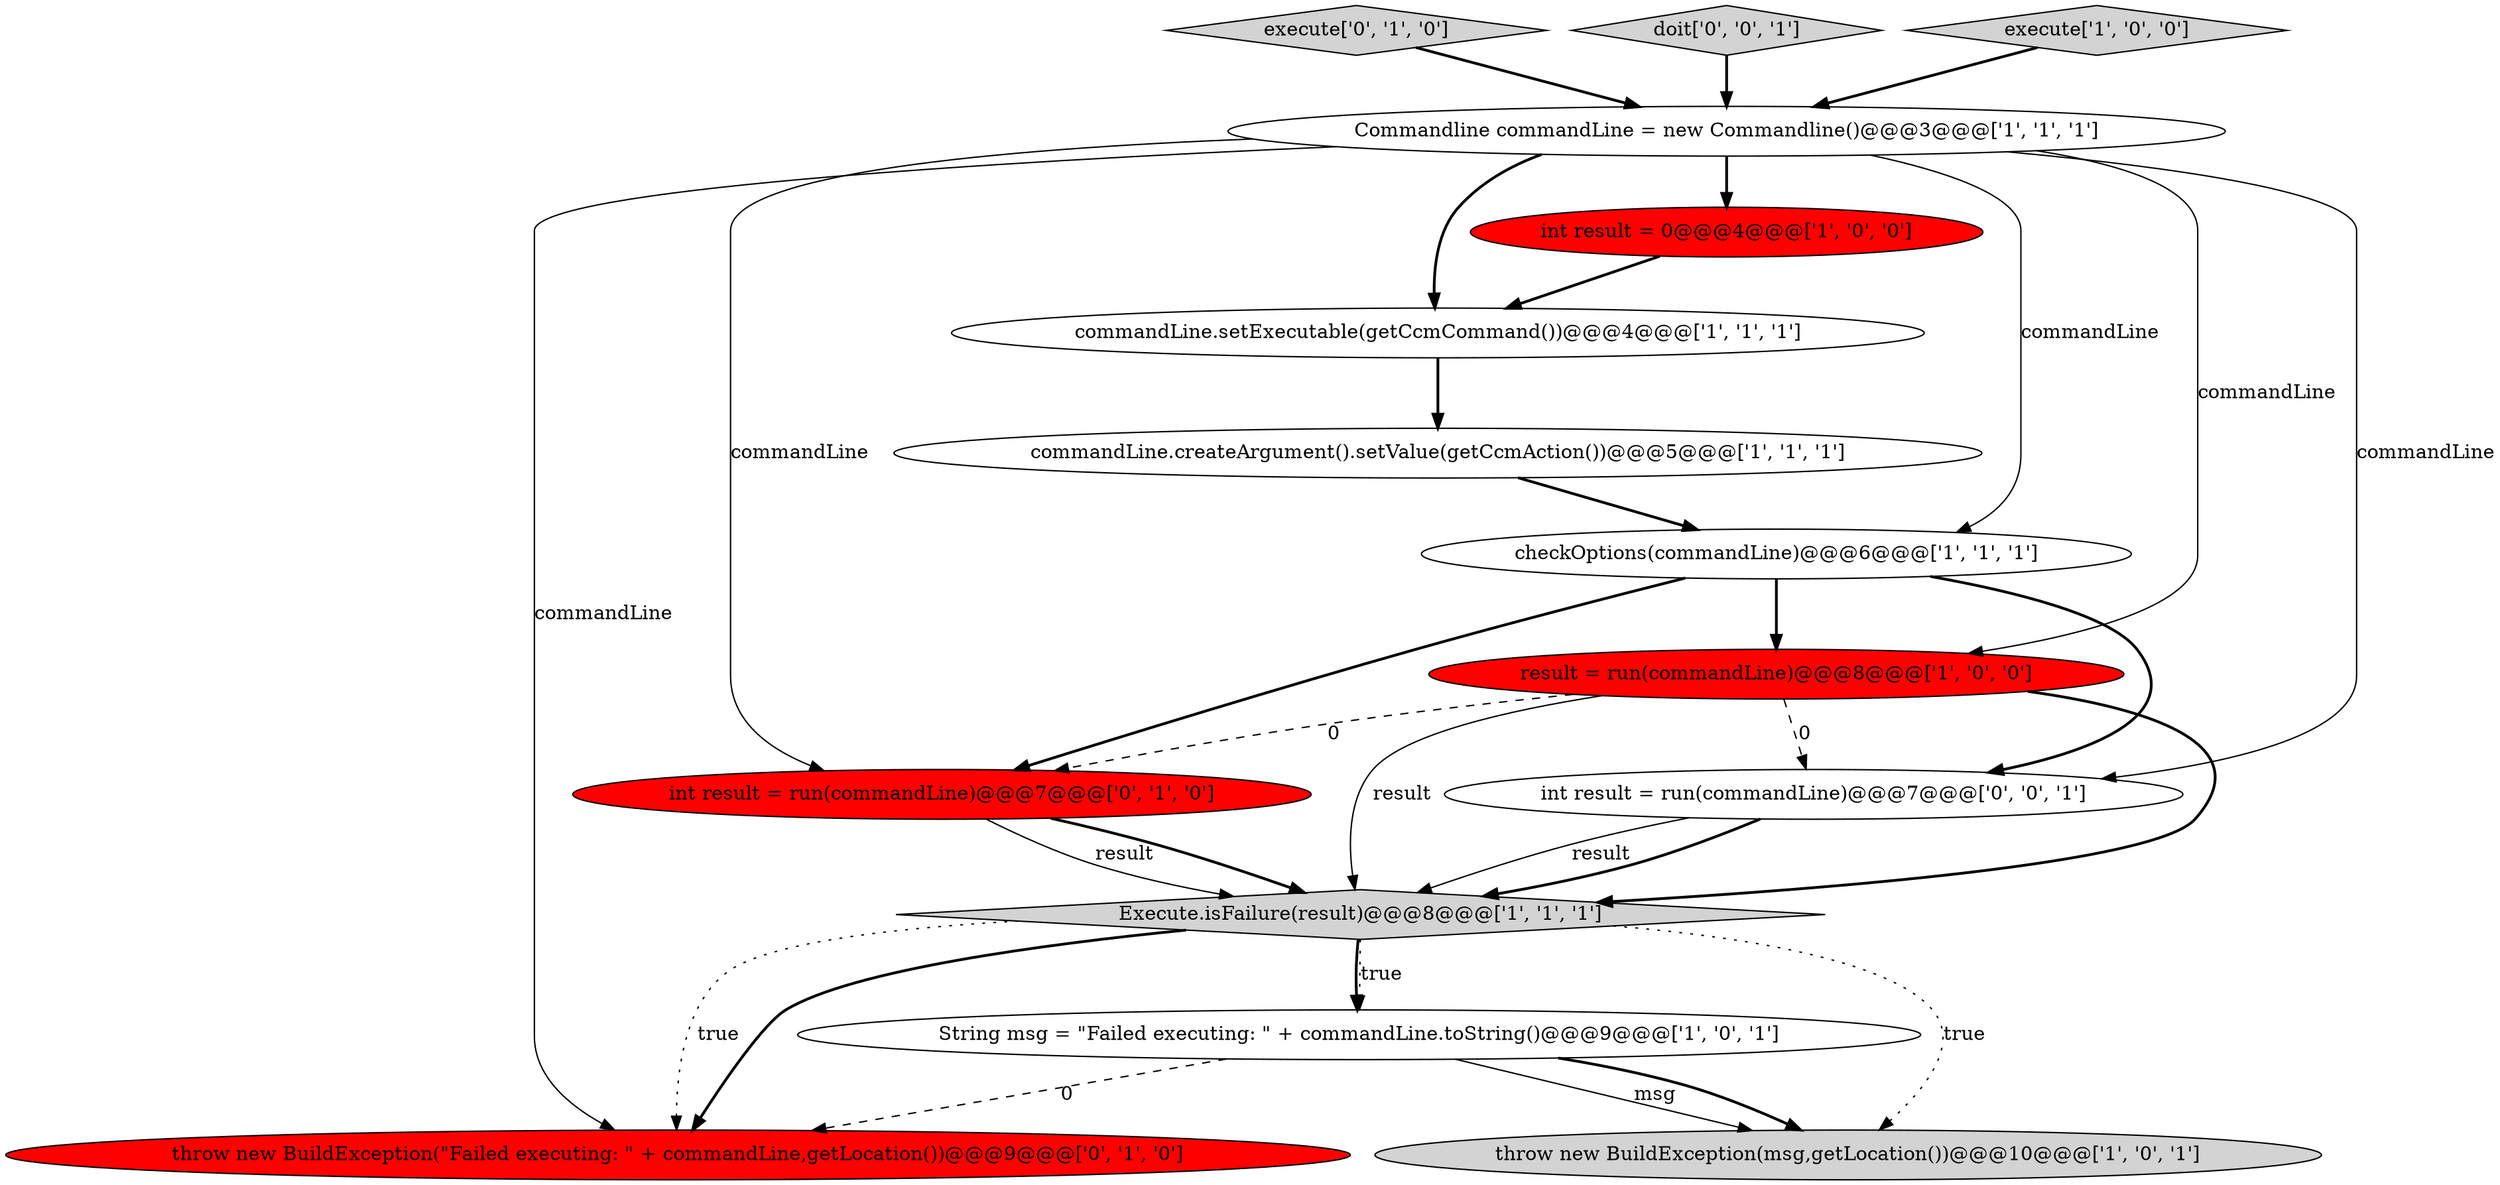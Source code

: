 digraph {
10 [style = filled, label = "execute['0', '1', '0']", fillcolor = lightgray, shape = diamond image = "AAA0AAABBB2BBB"];
8 [style = filled, label = "Execute.isFailure(result)@@@8@@@['1', '1', '1']", fillcolor = lightgray, shape = diamond image = "AAA0AAABBB1BBB"];
0 [style = filled, label = "commandLine.setExecutable(getCcmCommand())@@@4@@@['1', '1', '1']", fillcolor = white, shape = ellipse image = "AAA0AAABBB1BBB"];
1 [style = filled, label = "Commandline commandLine = new Commandline()@@@3@@@['1', '1', '1']", fillcolor = white, shape = ellipse image = "AAA0AAABBB1BBB"];
14 [style = filled, label = "doit['0', '0', '1']", fillcolor = lightgray, shape = diamond image = "AAA0AAABBB3BBB"];
3 [style = filled, label = "commandLine.createArgument().setValue(getCcmAction())@@@5@@@['1', '1', '1']", fillcolor = white, shape = ellipse image = "AAA0AAABBB1BBB"];
2 [style = filled, label = "int result = 0@@@4@@@['1', '0', '0']", fillcolor = red, shape = ellipse image = "AAA1AAABBB1BBB"];
9 [style = filled, label = "String msg = \"Failed executing: \" + commandLine.toString()@@@9@@@['1', '0', '1']", fillcolor = white, shape = ellipse image = "AAA0AAABBB1BBB"];
4 [style = filled, label = "execute['1', '0', '0']", fillcolor = lightgray, shape = diamond image = "AAA0AAABBB1BBB"];
11 [style = filled, label = "throw new BuildException(\"Failed executing: \" + commandLine,getLocation())@@@9@@@['0', '1', '0']", fillcolor = red, shape = ellipse image = "AAA1AAABBB2BBB"];
5 [style = filled, label = "throw new BuildException(msg,getLocation())@@@10@@@['1', '0', '1']", fillcolor = lightgray, shape = ellipse image = "AAA0AAABBB1BBB"];
6 [style = filled, label = "checkOptions(commandLine)@@@6@@@['1', '1', '1']", fillcolor = white, shape = ellipse image = "AAA0AAABBB1BBB"];
7 [style = filled, label = "result = run(commandLine)@@@8@@@['1', '0', '0']", fillcolor = red, shape = ellipse image = "AAA1AAABBB1BBB"];
13 [style = filled, label = "int result = run(commandLine)@@@7@@@['0', '0', '1']", fillcolor = white, shape = ellipse image = "AAA0AAABBB3BBB"];
12 [style = filled, label = "int result = run(commandLine)@@@7@@@['0', '1', '0']", fillcolor = red, shape = ellipse image = "AAA1AAABBB2BBB"];
0->3 [style = bold, label=""];
13->8 [style = solid, label="result"];
1->7 [style = solid, label="commandLine"];
1->13 [style = solid, label="commandLine"];
12->8 [style = solid, label="result"];
1->11 [style = solid, label="commandLine"];
3->6 [style = bold, label=""];
7->8 [style = solid, label="result"];
9->5 [style = solid, label="msg"];
1->0 [style = bold, label=""];
7->8 [style = bold, label=""];
14->1 [style = bold, label=""];
1->6 [style = solid, label="commandLine"];
2->0 [style = bold, label=""];
8->5 [style = dotted, label="true"];
12->8 [style = bold, label=""];
6->13 [style = bold, label=""];
8->9 [style = bold, label=""];
7->13 [style = dashed, label="0"];
9->5 [style = bold, label=""];
8->11 [style = dotted, label="true"];
7->12 [style = dashed, label="0"];
9->11 [style = dashed, label="0"];
1->2 [style = bold, label=""];
4->1 [style = bold, label=""];
8->9 [style = dotted, label="true"];
13->8 [style = bold, label=""];
6->7 [style = bold, label=""];
10->1 [style = bold, label=""];
8->11 [style = bold, label=""];
1->12 [style = solid, label="commandLine"];
6->12 [style = bold, label=""];
}
